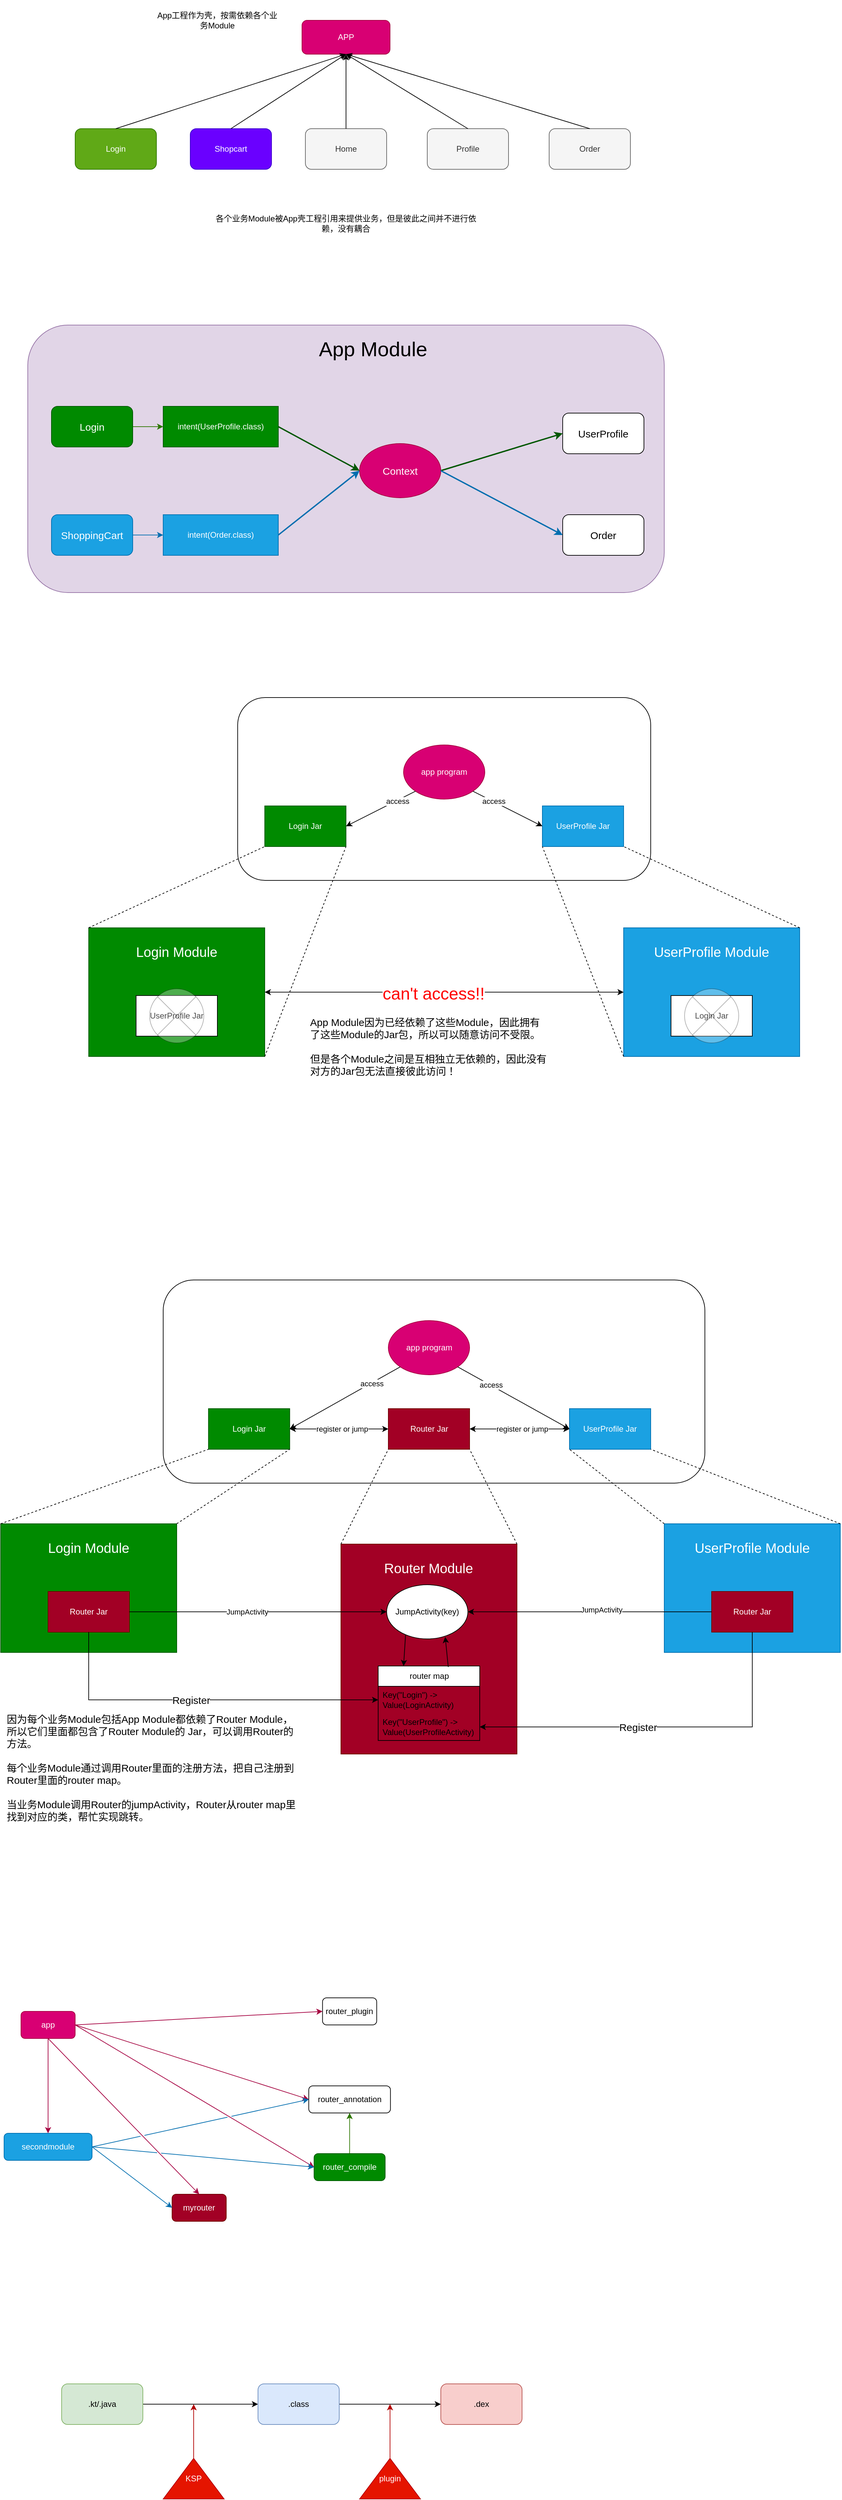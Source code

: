 <mxfile version="21.1.2" type="github">
  <diagram name="第 1 页" id="Vz_Ou_vIJKnbPctzGYPs">
    <mxGraphModel dx="1377" dy="835" grid="1" gridSize="10" guides="1" tooltips="1" connect="1" arrows="1" fold="1" page="1" pageScale="1" pageWidth="3300" pageHeight="4681" math="0" shadow="0">
      <root>
        <mxCell id="0" />
        <mxCell id="1" parent="0" />
        <mxCell id="d34w9SrFDDYaPFEFCoav-1" value="APP" style="rounded=1;whiteSpace=wrap;html=1;fillColor=#d80073;fontColor=#ffffff;strokeColor=#A50040;" parent="1" vertex="1">
          <mxGeometry x="585" y="70" width="130" height="50" as="geometry" />
        </mxCell>
        <mxCell id="d34w9SrFDDYaPFEFCoav-2" value="Login" style="rounded=1;whiteSpace=wrap;html=1;fillColor=#60a917;fontColor=#ffffff;strokeColor=#2D7600;" parent="1" vertex="1">
          <mxGeometry x="250" y="230" width="120" height="60" as="geometry" />
        </mxCell>
        <mxCell id="d34w9SrFDDYaPFEFCoav-3" value="Shopcart" style="rounded=1;whiteSpace=wrap;html=1;fillColor=#6a00ff;fontColor=#ffffff;strokeColor=#3700CC;" parent="1" vertex="1">
          <mxGeometry x="420" y="230" width="120" height="60" as="geometry" />
        </mxCell>
        <mxCell id="d34w9SrFDDYaPFEFCoav-4" value="Home" style="rounded=1;whiteSpace=wrap;html=1;fillColor=#f5f5f5;strokeColor=#666666;fontColor=#333333;" parent="1" vertex="1">
          <mxGeometry x="590" y="230" width="120" height="60" as="geometry" />
        </mxCell>
        <mxCell id="d34w9SrFDDYaPFEFCoav-5" value="Profile" style="rounded=1;whiteSpace=wrap;html=1;fillColor=#f5f5f5;strokeColor=#666666;fontColor=#333333;" parent="1" vertex="1">
          <mxGeometry x="770" y="230" width="120" height="60" as="geometry" />
        </mxCell>
        <mxCell id="d34w9SrFDDYaPFEFCoav-6" value="Order" style="rounded=1;whiteSpace=wrap;html=1;fillColor=#f5f5f5;strokeColor=#666666;fontColor=#333333;" parent="1" vertex="1">
          <mxGeometry x="950" y="230" width="120" height="60" as="geometry" />
        </mxCell>
        <mxCell id="d34w9SrFDDYaPFEFCoav-7" value="" style="endArrow=classic;html=1;rounded=0;entryX=0.5;entryY=1;entryDx=0;entryDy=0;exitX=0.5;exitY=0;exitDx=0;exitDy=0;" parent="1" source="d34w9SrFDDYaPFEFCoav-2" target="d34w9SrFDDYaPFEFCoav-1" edge="1">
          <mxGeometry width="50" height="50" relative="1" as="geometry">
            <mxPoint x="620" y="450" as="sourcePoint" />
            <mxPoint x="670" y="400" as="targetPoint" />
          </mxGeometry>
        </mxCell>
        <mxCell id="d34w9SrFDDYaPFEFCoav-8" value="" style="endArrow=classic;html=1;rounded=0;entryX=0.5;entryY=1;entryDx=0;entryDy=0;exitX=0.5;exitY=0;exitDx=0;exitDy=0;" parent="1" source="d34w9SrFDDYaPFEFCoav-3" target="d34w9SrFDDYaPFEFCoav-1" edge="1">
          <mxGeometry width="50" height="50" relative="1" as="geometry">
            <mxPoint x="620" y="450" as="sourcePoint" />
            <mxPoint x="670" y="400" as="targetPoint" />
          </mxGeometry>
        </mxCell>
        <mxCell id="d34w9SrFDDYaPFEFCoav-9" value="" style="endArrow=classic;html=1;rounded=0;entryX=0.5;entryY=1;entryDx=0;entryDy=0;exitX=0.5;exitY=0;exitDx=0;exitDy=0;" parent="1" source="d34w9SrFDDYaPFEFCoav-4" target="d34w9SrFDDYaPFEFCoav-1" edge="1">
          <mxGeometry width="50" height="50" relative="1" as="geometry">
            <mxPoint x="620" y="450" as="sourcePoint" />
            <mxPoint x="670" y="400" as="targetPoint" />
          </mxGeometry>
        </mxCell>
        <mxCell id="d34w9SrFDDYaPFEFCoav-10" value="" style="endArrow=classic;html=1;rounded=0;entryX=0.5;entryY=1;entryDx=0;entryDy=0;exitX=0.5;exitY=0;exitDx=0;exitDy=0;" parent="1" source="d34w9SrFDDYaPFEFCoav-5" target="d34w9SrFDDYaPFEFCoav-1" edge="1">
          <mxGeometry width="50" height="50" relative="1" as="geometry">
            <mxPoint x="620" y="450" as="sourcePoint" />
            <mxPoint x="670" y="400" as="targetPoint" />
          </mxGeometry>
        </mxCell>
        <mxCell id="d34w9SrFDDYaPFEFCoav-11" value="" style="endArrow=classic;html=1;rounded=0;entryX=0.5;entryY=1;entryDx=0;entryDy=0;exitX=0.5;exitY=0;exitDx=0;exitDy=0;" parent="1" source="d34w9SrFDDYaPFEFCoav-6" target="d34w9SrFDDYaPFEFCoav-1" edge="1">
          <mxGeometry width="50" height="50" relative="1" as="geometry">
            <mxPoint x="620" y="450" as="sourcePoint" />
            <mxPoint x="670" y="400" as="targetPoint" />
          </mxGeometry>
        </mxCell>
        <mxCell id="d34w9SrFDDYaPFEFCoav-12" value="App工程作为壳，按需依赖各个业务Module" style="text;html=1;strokeColor=none;fillColor=none;align=center;verticalAlign=middle;whiteSpace=wrap;rounded=0;" parent="1" vertex="1">
          <mxGeometry x="370" y="40" width="180" height="60" as="geometry" />
        </mxCell>
        <mxCell id="d34w9SrFDDYaPFEFCoav-13" value="各个业务Module被App壳工程引用来提供业务，但是彼此之间并不进行依赖，没有耦合" style="text;html=1;strokeColor=none;fillColor=none;align=center;verticalAlign=middle;whiteSpace=wrap;rounded=0;" parent="1" vertex="1">
          <mxGeometry x="445" y="330" width="410" height="80" as="geometry" />
        </mxCell>
        <mxCell id="d34w9SrFDDYaPFEFCoav-14" value="" style="rounded=1;whiteSpace=wrap;html=1;fillColor=#e1d5e7;strokeColor=#9673a6;" parent="1" vertex="1">
          <mxGeometry x="180" y="520" width="940" height="395" as="geometry" />
        </mxCell>
        <mxCell id="d34w9SrFDDYaPFEFCoav-25" style="edgeStyle=orthogonalEdgeStyle;rounded=0;orthogonalLoop=1;jettySize=auto;html=1;entryX=0;entryY=0.5;entryDx=0;entryDy=0;fillColor=#60a917;strokeColor=#2D7600;" parent="1" source="d34w9SrFDDYaPFEFCoav-15" target="d34w9SrFDDYaPFEFCoav-23" edge="1">
          <mxGeometry relative="1" as="geometry" />
        </mxCell>
        <mxCell id="d34w9SrFDDYaPFEFCoav-15" value="&lt;font style=&quot;font-size: 15px;&quot;&gt;Login&lt;/font&gt;" style="rounded=1;whiteSpace=wrap;html=1;fillColor=#008a00;strokeColor=#005700;fontColor=#ffffff;" parent="1" vertex="1">
          <mxGeometry x="215" y="640" width="120" height="60" as="geometry" />
        </mxCell>
        <mxCell id="d34w9SrFDDYaPFEFCoav-16" value="&lt;font style=&quot;font-size: 15px;&quot;&gt;UserProfile&lt;/font&gt;" style="rounded=1;whiteSpace=wrap;html=1;" parent="1" vertex="1">
          <mxGeometry x="970" y="650" width="120" height="60" as="geometry" />
        </mxCell>
        <mxCell id="d34w9SrFDDYaPFEFCoav-17" value="&lt;font style=&quot;font-size: 15px;&quot;&gt;Context&lt;/font&gt;" style="ellipse;whiteSpace=wrap;html=1;fillColor=#d80073;fontColor=#ffffff;strokeColor=#A50040;" parent="1" vertex="1">
          <mxGeometry x="670" y="695" width="120" height="80" as="geometry" />
        </mxCell>
        <mxCell id="d34w9SrFDDYaPFEFCoav-26" style="edgeStyle=orthogonalEdgeStyle;rounded=0;orthogonalLoop=1;jettySize=auto;html=1;entryX=0;entryY=0.5;entryDx=0;entryDy=0;fillColor=#1ba1e2;strokeColor=#006EAF;" parent="1" source="d34w9SrFDDYaPFEFCoav-18" target="d34w9SrFDDYaPFEFCoav-24" edge="1">
          <mxGeometry relative="1" as="geometry" />
        </mxCell>
        <mxCell id="d34w9SrFDDYaPFEFCoav-18" value="&lt;font style=&quot;font-size: 15px;&quot;&gt;ShoppingCart&lt;/font&gt;" style="rounded=1;whiteSpace=wrap;html=1;fillColor=#1ba1e2;fontColor=#ffffff;strokeColor=#006EAF;" parent="1" vertex="1">
          <mxGeometry x="215" y="800" width="120" height="60" as="geometry" />
        </mxCell>
        <mxCell id="d34w9SrFDDYaPFEFCoav-19" value="&lt;font style=&quot;font-size: 15px;&quot;&gt;Order&lt;/font&gt;" style="rounded=1;whiteSpace=wrap;html=1;" parent="1" vertex="1">
          <mxGeometry x="970" y="800" width="120" height="60" as="geometry" />
        </mxCell>
        <mxCell id="d34w9SrFDDYaPFEFCoav-20" value="&lt;font color=&quot;#000000&quot; style=&quot;font-size: 30px;&quot;&gt;App Module&lt;/font&gt;" style="text;html=1;strokeColor=none;fillColor=none;align=center;verticalAlign=middle;whiteSpace=wrap;rounded=0;" parent="1" vertex="1">
          <mxGeometry x="566.88" y="530" width="246.25" height="50" as="geometry" />
        </mxCell>
        <mxCell id="d34w9SrFDDYaPFEFCoav-23" value="intent(UserProfile.class)" style="rounded=0;whiteSpace=wrap;html=1;fillColor=#008a00;fontColor=#ffffff;strokeColor=#005700;" parent="1" vertex="1">
          <mxGeometry x="380" y="640" width="170" height="60" as="geometry" />
        </mxCell>
        <mxCell id="d34w9SrFDDYaPFEFCoav-24" value="intent(Order.class)" style="rounded=0;whiteSpace=wrap;html=1;fillColor=#1ba1e2;fontColor=#ffffff;strokeColor=#006EAF;" parent="1" vertex="1">
          <mxGeometry x="380" y="800" width="170" height="60" as="geometry" />
        </mxCell>
        <mxCell id="d34w9SrFDDYaPFEFCoav-27" value="" style="endArrow=classic;html=1;rounded=0;exitX=1;exitY=0.5;exitDx=0;exitDy=0;entryX=0;entryY=0.5;entryDx=0;entryDy=0;fillColor=#008a00;strokeColor=#005700;strokeWidth=2;" parent="1" source="d34w9SrFDDYaPFEFCoav-23" target="d34w9SrFDDYaPFEFCoav-17" edge="1">
          <mxGeometry width="50" height="50" relative="1" as="geometry">
            <mxPoint x="680" y="810" as="sourcePoint" />
            <mxPoint x="730" y="760" as="targetPoint" />
          </mxGeometry>
        </mxCell>
        <mxCell id="d34w9SrFDDYaPFEFCoav-28" value="" style="endArrow=classic;html=1;rounded=0;exitX=1;exitY=0.5;exitDx=0;exitDy=0;entryX=0;entryY=0.5;entryDx=0;entryDy=0;fillColor=#1ba1e2;strokeColor=#006EAF;strokeWidth=2;" parent="1" source="d34w9SrFDDYaPFEFCoav-24" target="d34w9SrFDDYaPFEFCoav-17" edge="1">
          <mxGeometry width="50" height="50" relative="1" as="geometry">
            <mxPoint x="680" y="810" as="sourcePoint" />
            <mxPoint x="730" y="760" as="targetPoint" />
          </mxGeometry>
        </mxCell>
        <mxCell id="d34w9SrFDDYaPFEFCoav-29" value="" style="endArrow=classic;html=1;rounded=0;entryX=0;entryY=0.5;entryDx=0;entryDy=0;exitX=1;exitY=0.5;exitDx=0;exitDy=0;fillColor=#008a00;strokeColor=#005700;strokeWidth=2;" parent="1" source="d34w9SrFDDYaPFEFCoav-17" target="d34w9SrFDDYaPFEFCoav-16" edge="1">
          <mxGeometry width="50" height="50" relative="1" as="geometry">
            <mxPoint x="680" y="810" as="sourcePoint" />
            <mxPoint x="730" y="760" as="targetPoint" />
          </mxGeometry>
        </mxCell>
        <mxCell id="d34w9SrFDDYaPFEFCoav-30" value="" style="endArrow=classic;html=1;rounded=0;entryX=0;entryY=0.5;entryDx=0;entryDy=0;exitX=1;exitY=0.5;exitDx=0;exitDy=0;fillColor=#1ba1e2;strokeColor=#006EAF;strokeWidth=2;" parent="1" source="d34w9SrFDDYaPFEFCoav-17" target="d34w9SrFDDYaPFEFCoav-19" edge="1">
          <mxGeometry width="50" height="50" relative="1" as="geometry">
            <mxPoint x="680" y="810" as="sourcePoint" />
            <mxPoint x="730" y="760" as="targetPoint" />
          </mxGeometry>
        </mxCell>
        <mxCell id="d34w9SrFDDYaPFEFCoav-31" value="" style="rounded=1;whiteSpace=wrap;html=1;" parent="1" vertex="1">
          <mxGeometry x="490" y="1070" width="610" height="270" as="geometry" />
        </mxCell>
        <mxCell id="d34w9SrFDDYaPFEFCoav-33" value="Login Jar" style="rounded=0;whiteSpace=wrap;html=1;fillColor=#008a00;fontColor=#ffffff;strokeColor=#005700;" parent="1" vertex="1">
          <mxGeometry x="530" y="1230" width="120" height="60" as="geometry" />
        </mxCell>
        <mxCell id="d34w9SrFDDYaPFEFCoav-34" value="&lt;font color=&quot;#ffffff&quot; style=&quot;font-size: 30px;&quot;&gt;App Module&lt;/font&gt;" style="text;html=1;strokeColor=none;fillColor=none;align=center;verticalAlign=middle;whiteSpace=wrap;rounded=0;" parent="1" vertex="1">
          <mxGeometry x="671.87" y="1080" width="246.25" height="50" as="geometry" />
        </mxCell>
        <mxCell id="d34w9SrFDDYaPFEFCoav-35" value="app program" style="ellipse;whiteSpace=wrap;html=1;fillColor=#d80073;strokeColor=#A50040;fontColor=#ffffff;" parent="1" vertex="1">
          <mxGeometry x="734.99" y="1140" width="120" height="80" as="geometry" />
        </mxCell>
        <mxCell id="d34w9SrFDDYaPFEFCoav-36" value="UserProfile Jar" style="rounded=0;whiteSpace=wrap;html=1;fillColor=#1ba1e2;fontColor=#ffffff;strokeColor=#006EAF;" parent="1" vertex="1">
          <mxGeometry x="940" y="1230" width="120" height="60" as="geometry" />
        </mxCell>
        <mxCell id="d34w9SrFDDYaPFEFCoav-37" value="" style="rounded=0;whiteSpace=wrap;html=1;fillColor=#008a00;fontColor=#ffffff;strokeColor=#005700;" parent="1" vertex="1">
          <mxGeometry x="270" y="1410" width="260" height="190" as="geometry" />
        </mxCell>
        <mxCell id="d34w9SrFDDYaPFEFCoav-39" value="" style="endArrow=classic;html=1;rounded=0;exitX=0;exitY=1;exitDx=0;exitDy=0;entryX=1;entryY=0.5;entryDx=0;entryDy=0;" parent="1" source="d34w9SrFDDYaPFEFCoav-35" target="d34w9SrFDDYaPFEFCoav-33" edge="1">
          <mxGeometry width="50" height="50" relative="1" as="geometry">
            <mxPoint x="680" y="1300" as="sourcePoint" />
            <mxPoint x="730" y="1250" as="targetPoint" />
          </mxGeometry>
        </mxCell>
        <mxCell id="d34w9SrFDDYaPFEFCoav-44" value="access" style="edgeLabel;html=1;align=center;verticalAlign=middle;resizable=0;points=[];" parent="d34w9SrFDDYaPFEFCoav-39" vertex="1" connectable="0">
          <mxGeometry x="-0.476" y="1" relative="1" as="geometry">
            <mxPoint as="offset" />
          </mxGeometry>
        </mxCell>
        <mxCell id="d34w9SrFDDYaPFEFCoav-40" value="" style="endArrow=classic;html=1;rounded=0;entryX=0;entryY=0.5;entryDx=0;entryDy=0;exitX=1;exitY=1;exitDx=0;exitDy=0;" parent="1" source="d34w9SrFDDYaPFEFCoav-35" target="d34w9SrFDDYaPFEFCoav-36" edge="1">
          <mxGeometry width="50" height="50" relative="1" as="geometry">
            <mxPoint x="680" y="1300" as="sourcePoint" />
            <mxPoint x="730" y="1250" as="targetPoint" />
          </mxGeometry>
        </mxCell>
        <mxCell id="d34w9SrFDDYaPFEFCoav-43" value="access" style="edgeLabel;html=1;align=center;verticalAlign=middle;resizable=0;points=[];" parent="d34w9SrFDDYaPFEFCoav-40" vertex="1" connectable="0">
          <mxGeometry x="-0.413" y="1" relative="1" as="geometry">
            <mxPoint as="offset" />
          </mxGeometry>
        </mxCell>
        <mxCell id="d34w9SrFDDYaPFEFCoav-47" value="&lt;font color=&quot;#ffffff&quot; style=&quot;font-size: 20px;&quot;&gt;Login Module&lt;/font&gt;" style="text;html=1;strokeColor=none;fillColor=none;align=center;verticalAlign=middle;whiteSpace=wrap;rounded=0;" parent="1" vertex="1">
          <mxGeometry x="276.88" y="1420" width="246.25" height="50" as="geometry" />
        </mxCell>
        <mxCell id="d34w9SrFDDYaPFEFCoav-49" value="UserProfile Jar" style="rounded=0;whiteSpace=wrap;html=1;" parent="1" vertex="1">
          <mxGeometry x="340.01" y="1510" width="120" height="60" as="geometry" />
        </mxCell>
        <mxCell id="d34w9SrFDDYaPFEFCoav-50" value="" style="rounded=0;whiteSpace=wrap;html=1;fillColor=#1ba1e2;fontColor=#ffffff;strokeColor=#006EAF;" parent="1" vertex="1">
          <mxGeometry x="1060" y="1410" width="260" height="190" as="geometry" />
        </mxCell>
        <mxCell id="d34w9SrFDDYaPFEFCoav-52" value="" style="endArrow=none;dashed=1;html=1;rounded=0;exitX=1;exitY=1;exitDx=0;exitDy=0;entryX=1;entryY=1;entryDx=0;entryDy=0;" parent="1" source="d34w9SrFDDYaPFEFCoav-37" target="d34w9SrFDDYaPFEFCoav-33" edge="1">
          <mxGeometry width="50" height="50" relative="1" as="geometry">
            <mxPoint x="680" y="1300" as="sourcePoint" />
            <mxPoint x="730" y="1250" as="targetPoint" />
          </mxGeometry>
        </mxCell>
        <mxCell id="d34w9SrFDDYaPFEFCoav-54" value="" style="endArrow=none;dashed=1;html=1;rounded=0;exitX=0;exitY=0;exitDx=0;exitDy=0;entryX=0;entryY=1;entryDx=0;entryDy=0;" parent="1" source="d34w9SrFDDYaPFEFCoav-37" target="d34w9SrFDDYaPFEFCoav-33" edge="1">
          <mxGeometry width="50" height="50" relative="1" as="geometry">
            <mxPoint x="680" y="1300" as="sourcePoint" />
            <mxPoint x="730" y="1250" as="targetPoint" />
          </mxGeometry>
        </mxCell>
        <mxCell id="d34w9SrFDDYaPFEFCoav-55" value="" style="endArrow=none;dashed=1;html=1;rounded=0;exitX=0;exitY=1;exitDx=0;exitDy=0;entryX=0;entryY=1;entryDx=0;entryDy=0;" parent="1" source="d34w9SrFDDYaPFEFCoav-50" target="d34w9SrFDDYaPFEFCoav-36" edge="1">
          <mxGeometry width="50" height="50" relative="1" as="geometry">
            <mxPoint x="680" y="1300" as="sourcePoint" />
            <mxPoint x="730" y="1250" as="targetPoint" />
          </mxGeometry>
        </mxCell>
        <mxCell id="d34w9SrFDDYaPFEFCoav-56" value="" style="endArrow=none;dashed=1;html=1;rounded=0;exitX=1;exitY=0;exitDx=0;exitDy=0;entryX=1;entryY=1;entryDx=0;entryDy=0;" parent="1" source="d34w9SrFDDYaPFEFCoav-50" target="d34w9SrFDDYaPFEFCoav-36" edge="1">
          <mxGeometry width="50" height="50" relative="1" as="geometry">
            <mxPoint x="680" y="1300" as="sourcePoint" />
            <mxPoint x="730" y="1250" as="targetPoint" />
          </mxGeometry>
        </mxCell>
        <mxCell id="d34w9SrFDDYaPFEFCoav-57" value="&lt;font color=&quot;#ffffff&quot; style=&quot;font-size: 20px;&quot;&gt;UserProfile Module&lt;/font&gt;" style="text;html=1;strokeColor=none;fillColor=none;align=center;verticalAlign=middle;whiteSpace=wrap;rounded=0;" parent="1" vertex="1">
          <mxGeometry x="1066.87" y="1420" width="246.25" height="50" as="geometry" />
        </mxCell>
        <mxCell id="d34w9SrFDDYaPFEFCoav-58" value="Login Jar" style="rounded=0;whiteSpace=wrap;html=1;" parent="1" vertex="1">
          <mxGeometry x="1129.99" y="1510" width="120" height="60" as="geometry" />
        </mxCell>
        <mxCell id="d34w9SrFDDYaPFEFCoav-62" value="" style="shape=sumEllipse;perimeter=ellipsePerimeter;whiteSpace=wrap;html=1;backgroundOutline=1;overflow=visible;noLabel=0;connectable=1;allowArrows=1;resizable=1;opacity=30;" parent="1" vertex="1">
          <mxGeometry x="360" y="1500" width="80" height="80" as="geometry" />
        </mxCell>
        <mxCell id="d34w9SrFDDYaPFEFCoav-63" value="" style="shape=sumEllipse;perimeter=ellipsePerimeter;whiteSpace=wrap;html=1;backgroundOutline=1;overflow=visible;noLabel=0;connectable=1;allowArrows=1;resizable=1;opacity=30;" parent="1" vertex="1">
          <mxGeometry x="1149.99" y="1500" width="80" height="80" as="geometry" />
        </mxCell>
        <mxCell id="d34w9SrFDDYaPFEFCoav-64" value="" style="endArrow=classic;startArrow=classic;html=1;rounded=0;exitX=1;exitY=0.5;exitDx=0;exitDy=0;entryX=0;entryY=0.5;entryDx=0;entryDy=0;" parent="1" source="d34w9SrFDDYaPFEFCoav-37" target="d34w9SrFDDYaPFEFCoav-50" edge="1">
          <mxGeometry width="50" height="50" relative="1" as="geometry">
            <mxPoint x="700" y="1310" as="sourcePoint" />
            <mxPoint x="750" y="1260" as="targetPoint" />
          </mxGeometry>
        </mxCell>
        <mxCell id="d34w9SrFDDYaPFEFCoav-65" value="&lt;font color=&quot;#ff0000&quot; style=&quot;font-size: 25px;&quot;&gt;can&#39;t access!!&lt;/font&gt;" style="edgeLabel;html=1;align=center;verticalAlign=middle;resizable=0;points=[];" parent="d34w9SrFDDYaPFEFCoav-64" vertex="1" connectable="0">
          <mxGeometry x="-0.06" relative="1" as="geometry">
            <mxPoint y="1" as="offset" />
          </mxGeometry>
        </mxCell>
        <mxCell id="d34w9SrFDDYaPFEFCoav-67" value="&lt;font style=&quot;font-size: 15px;&quot;&gt;App Module因为已经依赖了这些Module，因此拥有了这些Module的Jar包，所以可以随意访问不受限。&lt;br&gt;&lt;br&gt;但是各个Module之间是互相独立无依赖的，因此没有对方的Jar包无法直接彼此访问！&lt;/font&gt;" style="text;html=1;strokeColor=none;fillColor=none;align=left;verticalAlign=middle;whiteSpace=wrap;rounded=0;" parent="1" vertex="1">
          <mxGeometry x="595" y="1530" width="355" height="110" as="geometry" />
        </mxCell>
        <mxCell id="d34w9SrFDDYaPFEFCoav-92" value="" style="rounded=1;whiteSpace=wrap;html=1;" parent="1" vertex="1">
          <mxGeometry x="380" y="1930" width="800" height="300" as="geometry" />
        </mxCell>
        <mxCell id="d34w9SrFDDYaPFEFCoav-93" value="Login Jar" style="rounded=0;whiteSpace=wrap;html=1;fillColor=#008a00;fontColor=#ffffff;strokeColor=#005700;" parent="1" vertex="1">
          <mxGeometry x="446.88" y="2120" width="120" height="60" as="geometry" />
        </mxCell>
        <mxCell id="d34w9SrFDDYaPFEFCoav-94" value="&lt;font color=&quot;#ffffff&quot; style=&quot;font-size: 30px;&quot;&gt;App Module&lt;/font&gt;" style="text;html=1;strokeColor=none;fillColor=none;align=center;verticalAlign=middle;whiteSpace=wrap;rounded=0;" parent="1" vertex="1">
          <mxGeometry x="649.36" y="1940" width="246.25" height="50" as="geometry" />
        </mxCell>
        <mxCell id="d34w9SrFDDYaPFEFCoav-95" value="app program" style="ellipse;whiteSpace=wrap;html=1;fillColor=#d80073;strokeColor=#A50040;fontColor=#ffffff;" parent="1" vertex="1">
          <mxGeometry x="712.5" y="1990" width="120" height="80" as="geometry" />
        </mxCell>
        <mxCell id="d34w9SrFDDYaPFEFCoav-96" value="UserProfile Jar" style="rounded=0;whiteSpace=wrap;html=1;fillColor=#1ba1e2;fontColor=#ffffff;strokeColor=#006EAF;" parent="1" vertex="1">
          <mxGeometry x="980" y="2120" width="120" height="60" as="geometry" />
        </mxCell>
        <mxCell id="d34w9SrFDDYaPFEFCoav-97" value="" style="rounded=0;whiteSpace=wrap;html=1;fillColor=#008a00;fontColor=#ffffff;strokeColor=#005700;" parent="1" vertex="1">
          <mxGeometry x="140" y="2290" width="260" height="190" as="geometry" />
        </mxCell>
        <mxCell id="d34w9SrFDDYaPFEFCoav-98" value="" style="endArrow=classic;html=1;rounded=0;exitX=0;exitY=1;exitDx=0;exitDy=0;entryX=1;entryY=0.5;entryDx=0;entryDy=0;" parent="1" source="d34w9SrFDDYaPFEFCoav-95" target="d34w9SrFDDYaPFEFCoav-93" edge="1">
          <mxGeometry width="50" height="50" relative="1" as="geometry">
            <mxPoint x="657.5" y="2190" as="sourcePoint" />
            <mxPoint x="707.5" y="2140" as="targetPoint" />
          </mxGeometry>
        </mxCell>
        <mxCell id="d34w9SrFDDYaPFEFCoav-99" value="access" style="edgeLabel;html=1;align=center;verticalAlign=middle;resizable=0;points=[];" parent="d34w9SrFDDYaPFEFCoav-98" vertex="1" connectable="0">
          <mxGeometry x="-0.476" y="1" relative="1" as="geometry">
            <mxPoint as="offset" />
          </mxGeometry>
        </mxCell>
        <mxCell id="d34w9SrFDDYaPFEFCoav-100" value="" style="endArrow=classic;html=1;rounded=0;entryX=0;entryY=0.5;entryDx=0;entryDy=0;exitX=1;exitY=1;exitDx=0;exitDy=0;" parent="1" source="d34w9SrFDDYaPFEFCoav-95" target="d34w9SrFDDYaPFEFCoav-96" edge="1">
          <mxGeometry width="50" height="50" relative="1" as="geometry">
            <mxPoint x="657.5" y="2190" as="sourcePoint" />
            <mxPoint x="707.5" y="2140" as="targetPoint" />
          </mxGeometry>
        </mxCell>
        <mxCell id="d34w9SrFDDYaPFEFCoav-101" value="access" style="edgeLabel;html=1;align=center;verticalAlign=middle;resizable=0;points=[];" parent="d34w9SrFDDYaPFEFCoav-100" vertex="1" connectable="0">
          <mxGeometry x="-0.413" y="1" relative="1" as="geometry">
            <mxPoint as="offset" />
          </mxGeometry>
        </mxCell>
        <mxCell id="d34w9SrFDDYaPFEFCoav-102" value="&lt;font color=&quot;#ffffff&quot; style=&quot;font-size: 20px;&quot;&gt;Login Module&lt;/font&gt;" style="text;html=1;strokeColor=none;fillColor=none;align=center;verticalAlign=middle;whiteSpace=wrap;rounded=0;" parent="1" vertex="1">
          <mxGeometry x="146.88" y="2300" width="246.25" height="50" as="geometry" />
        </mxCell>
        <mxCell id="d34w9SrFDDYaPFEFCoav-103" value="Router Jar" style="rounded=0;whiteSpace=wrap;html=1;fillColor=#a20025;fontColor=#ffffff;strokeColor=#6F0000;" parent="1" vertex="1">
          <mxGeometry x="210.01" y="2390" width="120" height="60" as="geometry" />
        </mxCell>
        <mxCell id="d34w9SrFDDYaPFEFCoav-104" value="" style="rounded=0;whiteSpace=wrap;html=1;fillColor=#1ba1e2;fontColor=#ffffff;strokeColor=#006EAF;" parent="1" vertex="1">
          <mxGeometry x="1120" y="2290" width="260" height="190" as="geometry" />
        </mxCell>
        <mxCell id="d34w9SrFDDYaPFEFCoav-106" value="" style="endArrow=none;dashed=1;html=1;rounded=0;exitX=0;exitY=0;exitDx=0;exitDy=0;entryX=0;entryY=1;entryDx=0;entryDy=0;" parent="1" source="d34w9SrFDDYaPFEFCoav-97" target="d34w9SrFDDYaPFEFCoav-93" edge="1">
          <mxGeometry width="50" height="50" relative="1" as="geometry">
            <mxPoint x="657.5" y="2200" as="sourcePoint" />
            <mxPoint x="707.5" y="2150" as="targetPoint" />
          </mxGeometry>
        </mxCell>
        <mxCell id="d34w9SrFDDYaPFEFCoav-108" value="" style="endArrow=none;dashed=1;html=1;rounded=0;exitX=1;exitY=0;exitDx=0;exitDy=0;entryX=1;entryY=1;entryDx=0;entryDy=0;" parent="1" source="d34w9SrFDDYaPFEFCoav-104" target="d34w9SrFDDYaPFEFCoav-96" edge="1">
          <mxGeometry width="50" height="50" relative="1" as="geometry">
            <mxPoint x="657.5" y="2200" as="sourcePoint" />
            <mxPoint x="707.5" y="2150" as="targetPoint" />
          </mxGeometry>
        </mxCell>
        <mxCell id="d34w9SrFDDYaPFEFCoav-109" value="&lt;font color=&quot;#ffffff&quot; style=&quot;font-size: 20px;&quot;&gt;UserProfile Module&lt;/font&gt;" style="text;html=1;strokeColor=none;fillColor=none;align=center;verticalAlign=middle;whiteSpace=wrap;rounded=0;" parent="1" vertex="1">
          <mxGeometry x="1126.87" y="2300" width="246.25" height="50" as="geometry" />
        </mxCell>
        <mxCell id="d34w9SrFDDYaPFEFCoav-110" value="Router Jar" style="rounded=0;whiteSpace=wrap;html=1;fillColor=#a20025;fontColor=#ffffff;strokeColor=#6F0000;" parent="1" vertex="1">
          <mxGeometry x="1189.99" y="2390" width="120" height="60" as="geometry" />
        </mxCell>
        <mxCell id="d34w9SrFDDYaPFEFCoav-115" value="&lt;span style=&quot;font-size: 15px;&quot;&gt;因为每个业务Module包括App Module都依赖了Router Module，所以它们里面都包含了Router Module的 Jar，可以调用Router的方法。&lt;br&gt;&lt;br&gt;每个业务Module通过调用Router里面的注册方法，把自己注册到Router里面的router map。&lt;br&gt;&lt;br&gt;当业务Module调用Router的jumpActivity，Router从router map里找到对应的类，帮忙实现跳转。&lt;br&gt;&lt;/span&gt;" style="text;html=1;strokeColor=none;fillColor=none;align=left;verticalAlign=middle;whiteSpace=wrap;rounded=0;" parent="1" vertex="1">
          <mxGeometry x="146.88" y="2560" width="430" height="180" as="geometry" />
        </mxCell>
        <mxCell id="d34w9SrFDDYaPFEFCoav-116" value="Router Jar" style="rounded=0;whiteSpace=wrap;html=1;fillColor=#a20025;fontColor=#ffffff;strokeColor=#6F0000;" parent="1" vertex="1">
          <mxGeometry x="712.5" y="2120" width="120" height="60" as="geometry" />
        </mxCell>
        <mxCell id="d34w9SrFDDYaPFEFCoav-117" value="" style="rounded=0;whiteSpace=wrap;html=1;fillColor=#a20025;fontColor=#ffffff;strokeColor=#6F0000;" parent="1" vertex="1">
          <mxGeometry x="642.5" y="2320" width="260" height="310" as="geometry" />
        </mxCell>
        <mxCell id="d34w9SrFDDYaPFEFCoav-118" value="&lt;font color=&quot;#ffffff&quot; style=&quot;font-size: 20px;&quot;&gt;Router Module&lt;/font&gt;" style="text;html=1;strokeColor=none;fillColor=none;align=center;verticalAlign=middle;whiteSpace=wrap;rounded=0;" parent="1" vertex="1">
          <mxGeometry x="649.36" y="2330" width="246.25" height="50" as="geometry" />
        </mxCell>
        <mxCell id="d34w9SrFDDYaPFEFCoav-119" value="router map" style="swimlane;fontStyle=0;childLayout=stackLayout;horizontal=1;startSize=30;horizontalStack=0;resizeParent=1;resizeParentMax=0;resizeLast=0;collapsible=1;marginBottom=0;whiteSpace=wrap;html=1;" parent="1" vertex="1">
          <mxGeometry x="697.5" y="2500" width="150" height="110" as="geometry" />
        </mxCell>
        <mxCell id="d34w9SrFDDYaPFEFCoav-120" value="Key(&quot;Login&quot;) -&amp;gt; Value(LoginActivity)" style="text;strokeColor=none;fillColor=none;align=left;verticalAlign=middle;spacingLeft=4;spacingRight=4;overflow=hidden;points=[[0,0.5],[1,0.5]];portConstraint=eastwest;rotatable=0;whiteSpace=wrap;html=1;" parent="d34w9SrFDDYaPFEFCoav-119" vertex="1">
          <mxGeometry y="30" width="150" height="40" as="geometry" />
        </mxCell>
        <mxCell id="d34w9SrFDDYaPFEFCoav-122" value="Key(&quot;UserProfile&quot;) -&amp;gt; Value(UserProfileActivity)" style="text;strokeColor=none;fillColor=none;align=left;verticalAlign=middle;spacingLeft=4;spacingRight=4;overflow=hidden;points=[[0,0.5],[1,0.5]];portConstraint=eastwest;rotatable=0;whiteSpace=wrap;html=1;" parent="d34w9SrFDDYaPFEFCoav-119" vertex="1">
          <mxGeometry y="70" width="150" height="40" as="geometry" />
        </mxCell>
        <mxCell id="d34w9SrFDDYaPFEFCoav-124" value="" style="endArrow=none;dashed=1;html=1;rounded=0;entryX=0;entryY=1;entryDx=0;entryDy=0;exitX=0;exitY=0;exitDx=0;exitDy=0;" parent="1" source="d34w9SrFDDYaPFEFCoav-117" target="d34w9SrFDDYaPFEFCoav-116" edge="1">
          <mxGeometry width="50" height="50" relative="1" as="geometry">
            <mxPoint x="730" y="2230" as="sourcePoint" />
            <mxPoint x="780" y="2180" as="targetPoint" />
          </mxGeometry>
        </mxCell>
        <mxCell id="d34w9SrFDDYaPFEFCoav-125" value="" style="endArrow=none;dashed=1;html=1;rounded=0;entryX=1;entryY=1;entryDx=0;entryDy=0;exitX=1;exitY=0;exitDx=0;exitDy=0;" parent="1" source="d34w9SrFDDYaPFEFCoav-117" target="d34w9SrFDDYaPFEFCoav-116" edge="1">
          <mxGeometry width="50" height="50" relative="1" as="geometry">
            <mxPoint x="730" y="2230" as="sourcePoint" />
            <mxPoint x="780" y="2180" as="targetPoint" />
          </mxGeometry>
        </mxCell>
        <mxCell id="d34w9SrFDDYaPFEFCoav-126" value="JumpActivity(key)" style="ellipse;whiteSpace=wrap;html=1;" parent="1" vertex="1">
          <mxGeometry x="710" y="2380" width="120" height="80" as="geometry" />
        </mxCell>
        <mxCell id="d34w9SrFDDYaPFEFCoav-130" style="edgeStyle=orthogonalEdgeStyle;rounded=0;orthogonalLoop=1;jettySize=auto;html=1;exitX=0.5;exitY=1;exitDx=0;exitDy=0;entryX=0;entryY=0.5;entryDx=0;entryDy=0;metaEdit=0;" parent="1" source="d34w9SrFDDYaPFEFCoav-103" target="d34w9SrFDDYaPFEFCoav-120" edge="1">
          <mxGeometry relative="1" as="geometry" />
        </mxCell>
        <mxCell id="d34w9SrFDDYaPFEFCoav-132" value="&lt;font style=&quot;font-size: 15px;&quot;&gt;Register&lt;/font&gt;" style="edgeLabel;html=1;align=center;verticalAlign=middle;resizable=0;points=[];" parent="d34w9SrFDDYaPFEFCoav-130" vertex="1" connectable="0">
          <mxGeometry x="-0.264" y="-2" relative="1" as="geometry">
            <mxPoint x="57" y="-2" as="offset" />
          </mxGeometry>
        </mxCell>
        <mxCell id="d34w9SrFDDYaPFEFCoav-131" style="edgeStyle=orthogonalEdgeStyle;rounded=0;orthogonalLoop=1;jettySize=auto;html=1;entryX=1;entryY=0.5;entryDx=0;entryDy=0;" parent="1" source="d34w9SrFDDYaPFEFCoav-110" target="d34w9SrFDDYaPFEFCoav-122" edge="1">
          <mxGeometry relative="1" as="geometry" />
        </mxCell>
        <mxCell id="d34w9SrFDDYaPFEFCoav-133" value="&lt;font style=&quot;font-size: 15px;&quot;&gt;Register&lt;/font&gt;" style="edgeLabel;html=1;align=center;verticalAlign=middle;resizable=0;points=[];" parent="d34w9SrFDDYaPFEFCoav-131" vertex="1" connectable="0">
          <mxGeometry x="0.093" y="2" relative="1" as="geometry">
            <mxPoint x="-13" y="-2" as="offset" />
          </mxGeometry>
        </mxCell>
        <mxCell id="d34w9SrFDDYaPFEFCoav-136" value="" style="endArrow=classic;startArrow=classic;html=1;rounded=0;exitX=1;exitY=0.5;exitDx=0;exitDy=0;entryX=0;entryY=0.5;entryDx=0;entryDy=0;" parent="1" source="d34w9SrFDDYaPFEFCoav-93" target="d34w9SrFDDYaPFEFCoav-116" edge="1">
          <mxGeometry width="50" height="50" relative="1" as="geometry">
            <mxPoint x="730" y="2230" as="sourcePoint" />
            <mxPoint x="780" y="2180" as="targetPoint" />
          </mxGeometry>
        </mxCell>
        <mxCell id="d34w9SrFDDYaPFEFCoav-138" value="register or jump" style="edgeLabel;html=1;align=center;verticalAlign=middle;resizable=0;points=[];" parent="d34w9SrFDDYaPFEFCoav-136" vertex="1" connectable="0">
          <mxGeometry x="-0.377" y="-1" relative="1" as="geometry">
            <mxPoint x="31" y="-1" as="offset" />
          </mxGeometry>
        </mxCell>
        <mxCell id="d34w9SrFDDYaPFEFCoav-137" value="" style="endArrow=classic;startArrow=classic;html=1;rounded=0;entryX=0;entryY=0.5;entryDx=0;entryDy=0;exitX=1;exitY=0.5;exitDx=0;exitDy=0;" parent="1" source="d34w9SrFDDYaPFEFCoav-116" target="d34w9SrFDDYaPFEFCoav-96" edge="1">
          <mxGeometry width="50" height="50" relative="1" as="geometry">
            <mxPoint x="730" y="2230" as="sourcePoint" />
            <mxPoint x="780" y="2180" as="targetPoint" />
          </mxGeometry>
        </mxCell>
        <mxCell id="d34w9SrFDDYaPFEFCoav-139" value="register or jump" style="edgeLabel;html=1;align=center;verticalAlign=middle;resizable=0;points=[];" parent="1" vertex="1" connectable="0">
          <mxGeometry x="910.0" y="2150" as="geometry" />
        </mxCell>
        <mxCell id="d34w9SrFDDYaPFEFCoav-140" style="edgeStyle=orthogonalEdgeStyle;rounded=0;orthogonalLoop=1;jettySize=auto;html=1;entryX=0;entryY=0.5;entryDx=0;entryDy=0;jumpStyle=gap;" parent="1" source="d34w9SrFDDYaPFEFCoav-103" target="d34w9SrFDDYaPFEFCoav-126" edge="1">
          <mxGeometry relative="1" as="geometry" />
        </mxCell>
        <mxCell id="d34w9SrFDDYaPFEFCoav-142" value="JumpActivity" style="edgeLabel;html=1;align=center;verticalAlign=middle;resizable=0;points=[];" parent="d34w9SrFDDYaPFEFCoav-140" vertex="1" connectable="0">
          <mxGeometry x="-0.084" relative="1" as="geometry">
            <mxPoint as="offset" />
          </mxGeometry>
        </mxCell>
        <mxCell id="d34w9SrFDDYaPFEFCoav-141" style="edgeStyle=orthogonalEdgeStyle;rounded=0;orthogonalLoop=1;jettySize=auto;html=1;entryX=1;entryY=0.5;entryDx=0;entryDy=0;jumpStyle=gap;" parent="1" source="d34w9SrFDDYaPFEFCoav-110" target="d34w9SrFDDYaPFEFCoav-126" edge="1">
          <mxGeometry relative="1" as="geometry" />
        </mxCell>
        <mxCell id="d34w9SrFDDYaPFEFCoav-143" value="JumpActivity" style="edgeLabel;html=1;align=center;verticalAlign=middle;resizable=0;points=[];" parent="d34w9SrFDDYaPFEFCoav-141" vertex="1" connectable="0">
          <mxGeometry x="-0.095" y="-3" relative="1" as="geometry">
            <mxPoint as="offset" />
          </mxGeometry>
        </mxCell>
        <mxCell id="d34w9SrFDDYaPFEFCoav-144" value="" style="endArrow=classic;html=1;rounded=0;entryX=0.25;entryY=0;entryDx=0;entryDy=0;exitX=0.233;exitY=0.925;exitDx=0;exitDy=0;exitPerimeter=0;" parent="1" source="d34w9SrFDDYaPFEFCoav-126" target="d34w9SrFDDYaPFEFCoav-119" edge="1">
          <mxGeometry width="50" height="50" relative="1" as="geometry">
            <mxPoint x="735" y="2460" as="sourcePoint" />
            <mxPoint x="780" y="2360" as="targetPoint" />
          </mxGeometry>
        </mxCell>
        <mxCell id="d34w9SrFDDYaPFEFCoav-145" value="" style="endArrow=classic;html=1;rounded=0;entryX=0.721;entryY=0.963;entryDx=0;entryDy=0;entryPerimeter=0;exitX=0.69;exitY=0.014;exitDx=0;exitDy=0;exitPerimeter=0;" parent="1" source="d34w9SrFDDYaPFEFCoav-119" target="d34w9SrFDDYaPFEFCoav-126" edge="1">
          <mxGeometry width="50" height="50" relative="1" as="geometry">
            <mxPoint x="730" y="2410" as="sourcePoint" />
            <mxPoint x="780" y="2360" as="targetPoint" />
          </mxGeometry>
        </mxCell>
        <mxCell id="d34w9SrFDDYaPFEFCoav-146" value="" style="endArrow=none;dashed=1;html=1;rounded=0;entryX=1;entryY=1;entryDx=0;entryDy=0;exitX=1;exitY=0;exitDx=0;exitDy=0;" parent="1" source="d34w9SrFDDYaPFEFCoav-97" target="d34w9SrFDDYaPFEFCoav-93" edge="1">
          <mxGeometry width="50" height="50" relative="1" as="geometry">
            <mxPoint x="730" y="2360" as="sourcePoint" />
            <mxPoint x="780" y="2310" as="targetPoint" />
          </mxGeometry>
        </mxCell>
        <mxCell id="d34w9SrFDDYaPFEFCoav-147" value="" style="endArrow=none;dashed=1;html=1;rounded=0;entryX=0;entryY=1;entryDx=0;entryDy=0;exitX=0;exitY=0;exitDx=0;exitDy=0;" parent="1" source="d34w9SrFDDYaPFEFCoav-104" target="d34w9SrFDDYaPFEFCoav-96" edge="1">
          <mxGeometry width="50" height="50" relative="1" as="geometry">
            <mxPoint x="730" y="2360" as="sourcePoint" />
            <mxPoint x="780" y="2310" as="targetPoint" />
          </mxGeometry>
        </mxCell>
        <mxCell id="Agu2vVhC8WbpxB5Kooek-7" style="edgeStyle=orthogonalEdgeStyle;rounded=0;orthogonalLoop=1;jettySize=auto;html=1;entryX=0.5;entryY=0;entryDx=0;entryDy=0;fillColor=#d80073;strokeColor=#A50040;" parent="1" source="Agu2vVhC8WbpxB5Kooek-1" target="Agu2vVhC8WbpxB5Kooek-6" edge="1">
          <mxGeometry relative="1" as="geometry" />
        </mxCell>
        <mxCell id="Agu2vVhC8WbpxB5Kooek-1" value="app" style="rounded=1;whiteSpace=wrap;html=1;fillColor=#d80073;fontColor=#ffffff;strokeColor=#A50040;" parent="1" vertex="1">
          <mxGeometry x="170" y="3010" width="80" height="40" as="geometry" />
        </mxCell>
        <mxCell id="Agu2vVhC8WbpxB5Kooek-2" value="router_plugin" style="rounded=1;whiteSpace=wrap;html=1;" parent="1" vertex="1">
          <mxGeometry x="615.32" y="2990" width="80" height="40" as="geometry" />
        </mxCell>
        <mxCell id="Agu2vVhC8WbpxB5Kooek-3" value="myrouter" style="rounded=1;whiteSpace=wrap;html=1;fillColor=#a20025;fontColor=#ffffff;strokeColor=#6F0000;" parent="1" vertex="1">
          <mxGeometry x="393.13" y="3280" width="80" height="40" as="geometry" />
        </mxCell>
        <mxCell id="Agu2vVhC8WbpxB5Kooek-4" value="router_annotation" style="rounded=1;whiteSpace=wrap;html=1;" parent="1" vertex="1">
          <mxGeometry x="595" y="3120" width="120.64" height="40" as="geometry" />
        </mxCell>
        <mxCell id="Agu2vVhC8WbpxB5Kooek-16" style="edgeStyle=orthogonalEdgeStyle;rounded=0;orthogonalLoop=1;jettySize=auto;html=1;entryX=0.5;entryY=1;entryDx=0;entryDy=0;fillColor=#60a917;strokeColor=#2D7600;" parent="1" source="Agu2vVhC8WbpxB5Kooek-5" target="Agu2vVhC8WbpxB5Kooek-4" edge="1">
          <mxGeometry relative="1" as="geometry" />
        </mxCell>
        <mxCell id="Agu2vVhC8WbpxB5Kooek-5" value="router_compile" style="rounded=1;whiteSpace=wrap;html=1;fillColor=#008a00;fontColor=#ffffff;strokeColor=#005700;" parent="1" vertex="1">
          <mxGeometry x="602.82" y="3220" width="105" height="40" as="geometry" />
        </mxCell>
        <mxCell id="Agu2vVhC8WbpxB5Kooek-6" value="secondmodule" style="rounded=1;whiteSpace=wrap;html=1;fillColor=#1ba1e2;fontColor=#ffffff;strokeColor=#006EAF;" parent="1" vertex="1">
          <mxGeometry x="145" y="3190" width="130" height="40" as="geometry" />
        </mxCell>
        <mxCell id="Agu2vVhC8WbpxB5Kooek-9" value="" style="endArrow=classic;html=1;rounded=0;entryX=0;entryY=0.5;entryDx=0;entryDy=0;exitX=1;exitY=0.5;exitDx=0;exitDy=0;fillColor=#d80073;strokeColor=#A50040;" parent="1" source="Agu2vVhC8WbpxB5Kooek-1" target="Agu2vVhC8WbpxB5Kooek-2" edge="1">
          <mxGeometry width="50" height="50" relative="1" as="geometry">
            <mxPoint x="680" y="3160" as="sourcePoint" />
            <mxPoint x="730" y="3110" as="targetPoint" />
          </mxGeometry>
        </mxCell>
        <mxCell id="Agu2vVhC8WbpxB5Kooek-10" value="" style="endArrow=classic;html=1;rounded=0;entryX=0;entryY=0.5;entryDx=0;entryDy=0;exitX=1;exitY=0.5;exitDx=0;exitDy=0;fillColor=#d80073;strokeColor=#A50040;" parent="1" source="Agu2vVhC8WbpxB5Kooek-1" target="Agu2vVhC8WbpxB5Kooek-4" edge="1">
          <mxGeometry width="50" height="50" relative="1" as="geometry">
            <mxPoint x="680" y="3160" as="sourcePoint" />
            <mxPoint x="730" y="3110" as="targetPoint" />
          </mxGeometry>
        </mxCell>
        <mxCell id="Agu2vVhC8WbpxB5Kooek-11" value="" style="endArrow=classic;html=1;rounded=0;entryX=0;entryY=0.5;entryDx=0;entryDy=0;exitX=1;exitY=0.5;exitDx=0;exitDy=0;fillColor=#d80073;strokeColor=#A50040;" parent="1" source="Agu2vVhC8WbpxB5Kooek-1" target="Agu2vVhC8WbpxB5Kooek-5" edge="1">
          <mxGeometry width="50" height="50" relative="1" as="geometry">
            <mxPoint x="680" y="3160" as="sourcePoint" />
            <mxPoint x="730" y="3110" as="targetPoint" />
          </mxGeometry>
        </mxCell>
        <mxCell id="Agu2vVhC8WbpxB5Kooek-17" value="" style="endArrow=classic;html=1;rounded=0;entryX=0.5;entryY=0;entryDx=0;entryDy=0;exitX=0.5;exitY=1;exitDx=0;exitDy=0;fillColor=#d80073;strokeColor=#A50040;" parent="1" source="Agu2vVhC8WbpxB5Kooek-1" target="Agu2vVhC8WbpxB5Kooek-3" edge="1">
          <mxGeometry width="50" height="50" relative="1" as="geometry">
            <mxPoint x="680" y="3160" as="sourcePoint" />
            <mxPoint x="730" y="3110" as="targetPoint" />
          </mxGeometry>
        </mxCell>
        <mxCell id="Agu2vVhC8WbpxB5Kooek-14" value="" style="endArrow=classic;html=1;rounded=0;entryX=0;entryY=0.5;entryDx=0;entryDy=0;exitX=1;exitY=0.5;exitDx=0;exitDy=0;fillColor=#1ba1e2;strokeColor=#006EAF;jumpStyle=gap;" parent="1" source="Agu2vVhC8WbpxB5Kooek-6" target="Agu2vVhC8WbpxB5Kooek-5" edge="1">
          <mxGeometry width="50" height="50" relative="1" as="geometry">
            <mxPoint x="680" y="3160" as="sourcePoint" />
            <mxPoint x="730" y="3110" as="targetPoint" />
          </mxGeometry>
        </mxCell>
        <mxCell id="Agu2vVhC8WbpxB5Kooek-13" value="" style="endArrow=classic;html=1;rounded=0;entryX=0;entryY=0.5;entryDx=0;entryDy=0;exitX=1;exitY=0.5;exitDx=0;exitDy=0;fillColor=#1ba1e2;strokeColor=#006EAF;jumpStyle=gap;" parent="1" source="Agu2vVhC8WbpxB5Kooek-6" target="Agu2vVhC8WbpxB5Kooek-4" edge="1">
          <mxGeometry width="50" height="50" relative="1" as="geometry">
            <mxPoint x="680" y="3160" as="sourcePoint" />
            <mxPoint x="730" y="3110" as="targetPoint" />
          </mxGeometry>
        </mxCell>
        <mxCell id="Agu2vVhC8WbpxB5Kooek-15" value="" style="endArrow=classic;html=1;rounded=0;entryX=0;entryY=0.5;entryDx=0;entryDy=0;exitX=1;exitY=0.5;exitDx=0;exitDy=0;fillColor=#1ba1e2;strokeColor=#006EAF;" parent="1" source="Agu2vVhC8WbpxB5Kooek-6" target="Agu2vVhC8WbpxB5Kooek-3" edge="1">
          <mxGeometry width="50" height="50" relative="1" as="geometry">
            <mxPoint x="680" y="3160" as="sourcePoint" />
            <mxPoint x="730" y="3110" as="targetPoint" />
          </mxGeometry>
        </mxCell>
        <mxCell id="QsYp3ood1-q0XHPxjmUa-4" style="edgeStyle=orthogonalEdgeStyle;rounded=0;orthogonalLoop=1;jettySize=auto;html=1;entryX=0;entryY=0.5;entryDx=0;entryDy=0;" edge="1" parent="1" source="QsYp3ood1-q0XHPxjmUa-1" target="QsYp3ood1-q0XHPxjmUa-2">
          <mxGeometry relative="1" as="geometry" />
        </mxCell>
        <mxCell id="QsYp3ood1-q0XHPxjmUa-1" value="&lt;font color=&quot;#000000&quot;&gt;.kt/.java&lt;/font&gt;" style="rounded=1;whiteSpace=wrap;html=1;fillColor=#d5e8d4;strokeColor=#82b366;" vertex="1" parent="1">
          <mxGeometry x="230" y="3560" width="120" height="60" as="geometry" />
        </mxCell>
        <mxCell id="QsYp3ood1-q0XHPxjmUa-5" style="edgeStyle=orthogonalEdgeStyle;rounded=0;orthogonalLoop=1;jettySize=auto;html=1;entryX=0;entryY=0.5;entryDx=0;entryDy=0;" edge="1" parent="1" source="QsYp3ood1-q0XHPxjmUa-2" target="QsYp3ood1-q0XHPxjmUa-3">
          <mxGeometry relative="1" as="geometry" />
        </mxCell>
        <mxCell id="QsYp3ood1-q0XHPxjmUa-2" value="&lt;font color=&quot;#000000&quot;&gt;.class&lt;/font&gt;" style="rounded=1;whiteSpace=wrap;html=1;fillColor=#dae8fc;strokeColor=#6c8ebf;" vertex="1" parent="1">
          <mxGeometry x="520" y="3560" width="120" height="60" as="geometry" />
        </mxCell>
        <mxCell id="QsYp3ood1-q0XHPxjmUa-3" value="&lt;font color=&quot;#000000&quot;&gt;.dex&lt;/font&gt;" style="rounded=1;whiteSpace=wrap;html=1;fillColor=#f8cecc;strokeColor=#b85450;" vertex="1" parent="1">
          <mxGeometry x="790" y="3560" width="120" height="60" as="geometry" />
        </mxCell>
        <mxCell id="QsYp3ood1-q0XHPxjmUa-8" style="edgeStyle=orthogonalEdgeStyle;rounded=0;orthogonalLoop=1;jettySize=auto;html=1;fillColor=#e51400;strokeColor=#B20000;" edge="1" parent="1" source="QsYp3ood1-q0XHPxjmUa-7">
          <mxGeometry relative="1" as="geometry">
            <mxPoint x="425" y="3590" as="targetPoint" />
          </mxGeometry>
        </mxCell>
        <mxCell id="QsYp3ood1-q0XHPxjmUa-7" value="KSP" style="triangle;whiteSpace=wrap;html=1;direction=north;fillColor=#e51400;fontColor=#ffffff;strokeColor=#B20000;" vertex="1" parent="1">
          <mxGeometry x="380" y="3670" width="90" height="60" as="geometry" />
        </mxCell>
        <mxCell id="QsYp3ood1-q0XHPxjmUa-10" style="edgeStyle=orthogonalEdgeStyle;rounded=0;orthogonalLoop=1;jettySize=auto;html=1;fillColor=#e51400;strokeColor=#B20000;" edge="1" parent="1" source="QsYp3ood1-q0XHPxjmUa-9">
          <mxGeometry relative="1" as="geometry">
            <mxPoint x="715" y="3590" as="targetPoint" />
          </mxGeometry>
        </mxCell>
        <mxCell id="QsYp3ood1-q0XHPxjmUa-9" value="plugin" style="triangle;whiteSpace=wrap;html=1;direction=north;fillColor=#e51400;fontColor=#ffffff;strokeColor=#B20000;" vertex="1" parent="1">
          <mxGeometry x="670" y="3670" width="90" height="60" as="geometry" />
        </mxCell>
      </root>
    </mxGraphModel>
  </diagram>
</mxfile>
